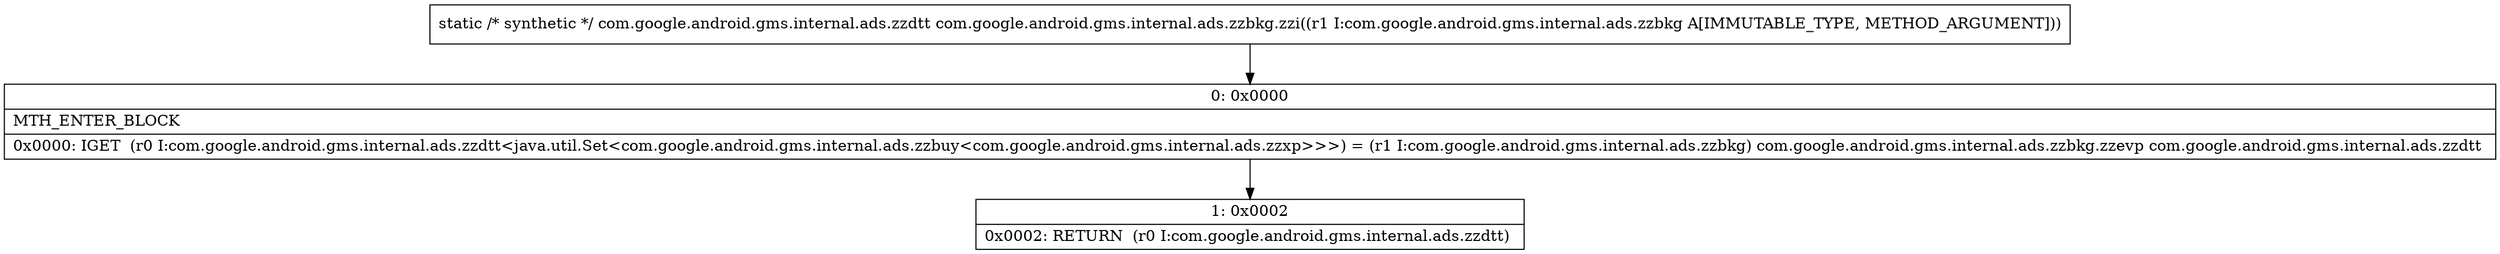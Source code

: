 digraph "CFG forcom.google.android.gms.internal.ads.zzbkg.zzi(Lcom\/google\/android\/gms\/internal\/ads\/zzbkg;)Lcom\/google\/android\/gms\/internal\/ads\/zzdtt;" {
Node_0 [shape=record,label="{0\:\ 0x0000|MTH_ENTER_BLOCK\l|0x0000: IGET  (r0 I:com.google.android.gms.internal.ads.zzdtt\<java.util.Set\<com.google.android.gms.internal.ads.zzbuy\<com.google.android.gms.internal.ads.zzxp\>\>\>) = (r1 I:com.google.android.gms.internal.ads.zzbkg) com.google.android.gms.internal.ads.zzbkg.zzevp com.google.android.gms.internal.ads.zzdtt \l}"];
Node_1 [shape=record,label="{1\:\ 0x0002|0x0002: RETURN  (r0 I:com.google.android.gms.internal.ads.zzdtt) \l}"];
MethodNode[shape=record,label="{static \/* synthetic *\/ com.google.android.gms.internal.ads.zzdtt com.google.android.gms.internal.ads.zzbkg.zzi((r1 I:com.google.android.gms.internal.ads.zzbkg A[IMMUTABLE_TYPE, METHOD_ARGUMENT])) }"];
MethodNode -> Node_0;
Node_0 -> Node_1;
}

